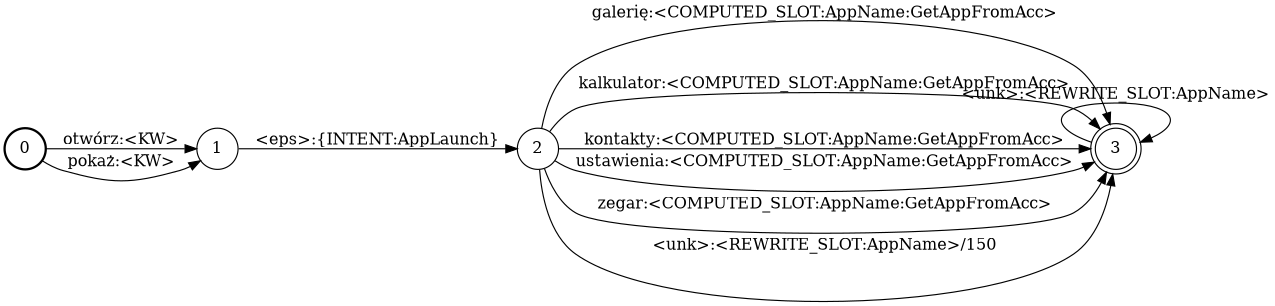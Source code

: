 digraph FST {
rankdir = LR;
size = "8.5,11";
label = "";
center = 1;
orientation = Portrait;
ranksep = "0.4";
nodesep = "0.25";
0 [label = "0", shape = circle, style = bold, fontsize = 14]
	0 -> 1 [label = "otwórz:<KW>", fontsize = 14];
	0 -> 1 [label = "pokaż:<KW>", fontsize = 14];
1 [label = "1", shape = circle, style = solid, fontsize = 14]
	1 -> 2 [label = "<eps>:{INTENT:AppLaunch}", fontsize = 14];
2 [label = "2", shape = circle, style = solid, fontsize = 14]
	2 -> 3 [label = "galerię:<COMPUTED_SLOT:AppName:GetAppFromAcc>", fontsize = 14];
	2 -> 3 [label = "kalkulator:<COMPUTED_SLOT:AppName:GetAppFromAcc>", fontsize = 14];
	2 -> 3 [label = "kontakty:<COMPUTED_SLOT:AppName:GetAppFromAcc>", fontsize = 14];
	2 -> 3 [label = "ustawienia:<COMPUTED_SLOT:AppName:GetAppFromAcc>", fontsize = 14];
	2 -> 3 [label = "zegar:<COMPUTED_SLOT:AppName:GetAppFromAcc>", fontsize = 14];
	2 -> 3 [label = "<unk>:<REWRITE_SLOT:AppName>/150", fontsize = 14];
3 [label = "3", shape = doublecircle, style = solid, fontsize = 14]
	3 -> 3 [label = "<unk>:<REWRITE_SLOT:AppName>", fontsize = 14];
}
